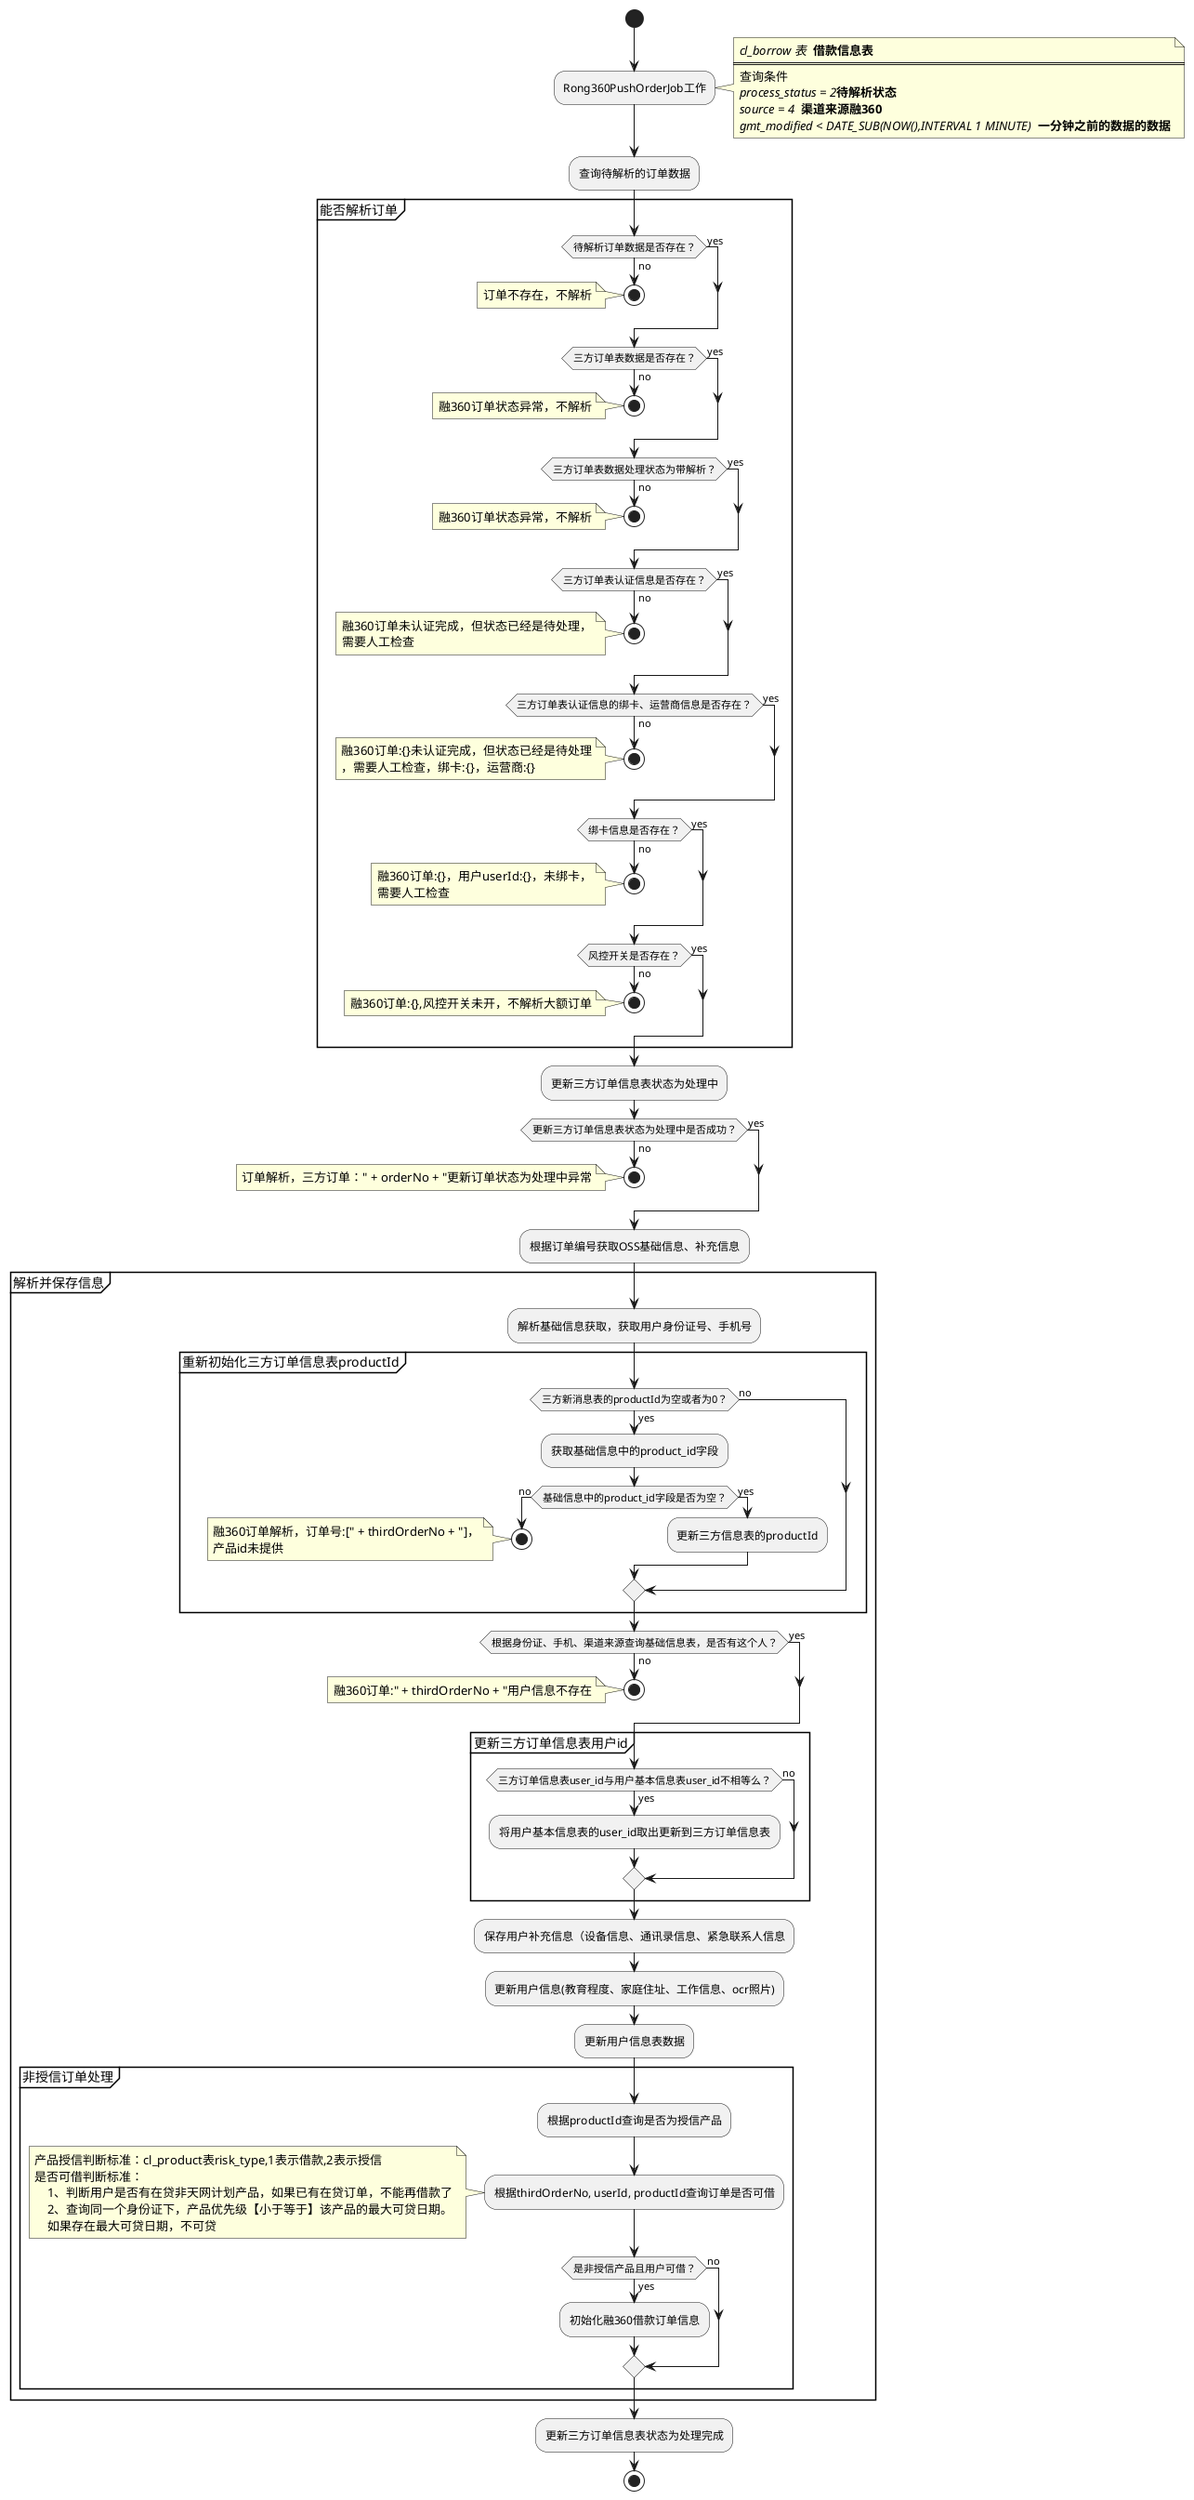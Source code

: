 @startuml
start
:Rong360PushOrderJob工作;
note right
  //cl_borrow 表 // <b>借款信息表</b>
  ====
  查询条件
  //process_status = 2//<b>待解析状态</b>
  //source = 4 // <b>渠道来源融360</b>
  //gmt_modified < DATE_SUB(NOW(),INTERVAL 1 MINUTE) // <b>一分钟之前的数据的数据</b>
end note
:查询待解析的订单数据;
partition 能否解析订单 {
    if (待解析订单数据是否存在？) then (no)
        stop
        note left
          订单不存在，不解析
        end note
    else (yes)
    endif

    if (三方订单表数据是否存在？) then (no)
        stop
        note left
        融360订单状态异常，不解析
        end note
    else (yes)
    endif

    if (三方订单表数据处理状态为带解析？) then (no)
        stop
        note left
        融360订单状态异常，不解析
        end note
    else (yes)
    endif

    if (三方订单表认证信息是否存在？) then (no)
        stop
        note left
        融360订单未认证完成，但状态已经是待处理，
        需要人工检查
        end note
    else (yes)
    endif

    if (三方订单表认证信息的绑卡、运营商信息是否存在？) then (no)
        stop
        note left
        融360订单:{}未认证完成，但状态已经是待处理
        ，需要人工检查，绑卡:{}，运营商:{}
        end note
    else (yes)
    endif

    if (绑卡信息是否存在？) then (no)
        stop
            note left
            融360订单:{}，用户userId:{}，未绑卡，
            需要人工检查
            end note
    else (yes)
    endif

    if (风控开关是否存在？) then (no)
        stop
            note left
            融360订单:{},风控开关未开，不解析大额订单
            end note
    else (yes)
    endif

}


:更新三方订单信息表状态为处理中;

if (更新三方订单信息表状态为处理中是否成功？) then (no)
    stop
    note left
    订单解析，三方订单：" + orderNo + "更新订单状态为处理中异常
    end note
else (yes)
endif

:根据订单编号获取OSS基础信息、补充信息;

partition 解析并保存信息 {

    :解析基础信息获取，获取用户身份证号、手机号;

    partition 重新初始化三方订单信息表productId {
        if (三方新消息表的productId为空或者为0？) then (yes)

            :获取基础信息中的product_id字段;

            if (基础信息中的product_id字段是否为空？) then (no)
                stop
                    note left
                    融360订单解析，订单号:[" + thirdOrderNo + "]，
                    产品id未提供
                    end note
            else (yes)

            :更新三方信息表的productId;

            endif
        else (no)
        endif
    }
    if (根据身份证、手机、渠道来源查询基础信息表，是否有这个人？) then (no)
        stop
            note left
            融360订单:" + thirdOrderNo + "用户信息不存在
            end note
    else (yes)
    endif
    partition 更新三方订单信息表用户id {
        if (三方订单信息表user_id与用户基本信息表user_id不相等么？) then (yes)

            :将用户基本信息表的user_id取出更新到三方订单信息表;

        else (no)
        endif
    }

    :保存用户补充信息（设备信息、通讯录信息、紧急联系人信息;

    :更新用户信息(教育程度、家庭住址、工作信息、ocr照片);

    :更新用户信息表数据;

    partition 非授信订单处理 {

        :根据productId查询是否为授信产品;

        :根据thirdOrderNo, userId, productId查询订单是否可借;

        note left
        产品授信判断标准：cl_product表risk_type,1表示借款,2表示授信
        是否可借判断标准：
            1、判断用户是否有在贷非天网计划产品，如果已有在贷订单，不能再借款了
            2、查询同一个身份证下，产品优先级【小于等于】该产品的最大可贷日期。
            如果存在最大可贷日期，不可贷
        end note
        if (是非授信产品且用户可借？) then (yes)

            :初始化融360借款订单信息;

        else (no)
        endif
    }
}


:更新三方订单信息表状态为处理完成;

stop
@enduml